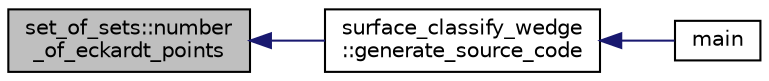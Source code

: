 digraph "set_of_sets::number_of_eckardt_points"
{
  edge [fontname="Helvetica",fontsize="10",labelfontname="Helvetica",labelfontsize="10"];
  node [fontname="Helvetica",fontsize="10",shape=record];
  rankdir="LR";
  Node835 [label="set_of_sets::number\l_of_eckardt_points",height=0.2,width=0.4,color="black", fillcolor="grey75", style="filled", fontcolor="black"];
  Node835 -> Node836 [dir="back",color="midnightblue",fontsize="10",style="solid",fontname="Helvetica"];
  Node836 [label="surface_classify_wedge\l::generate_source_code",height=0.2,width=0.4,color="black", fillcolor="white", style="filled",URL="$d7/d5c/classsurface__classify__wedge.html#a4cb31d5e7747571177fbdedf79631fd9"];
  Node836 -> Node837 [dir="back",color="midnightblue",fontsize="10",style="solid",fontname="Helvetica"];
  Node837 [label="main",height=0.2,width=0.4,color="black", fillcolor="white", style="filled",URL="$df/df8/surface__classify_8_c.html#a217dbf8b442f20279ea00b898af96f52"];
}
